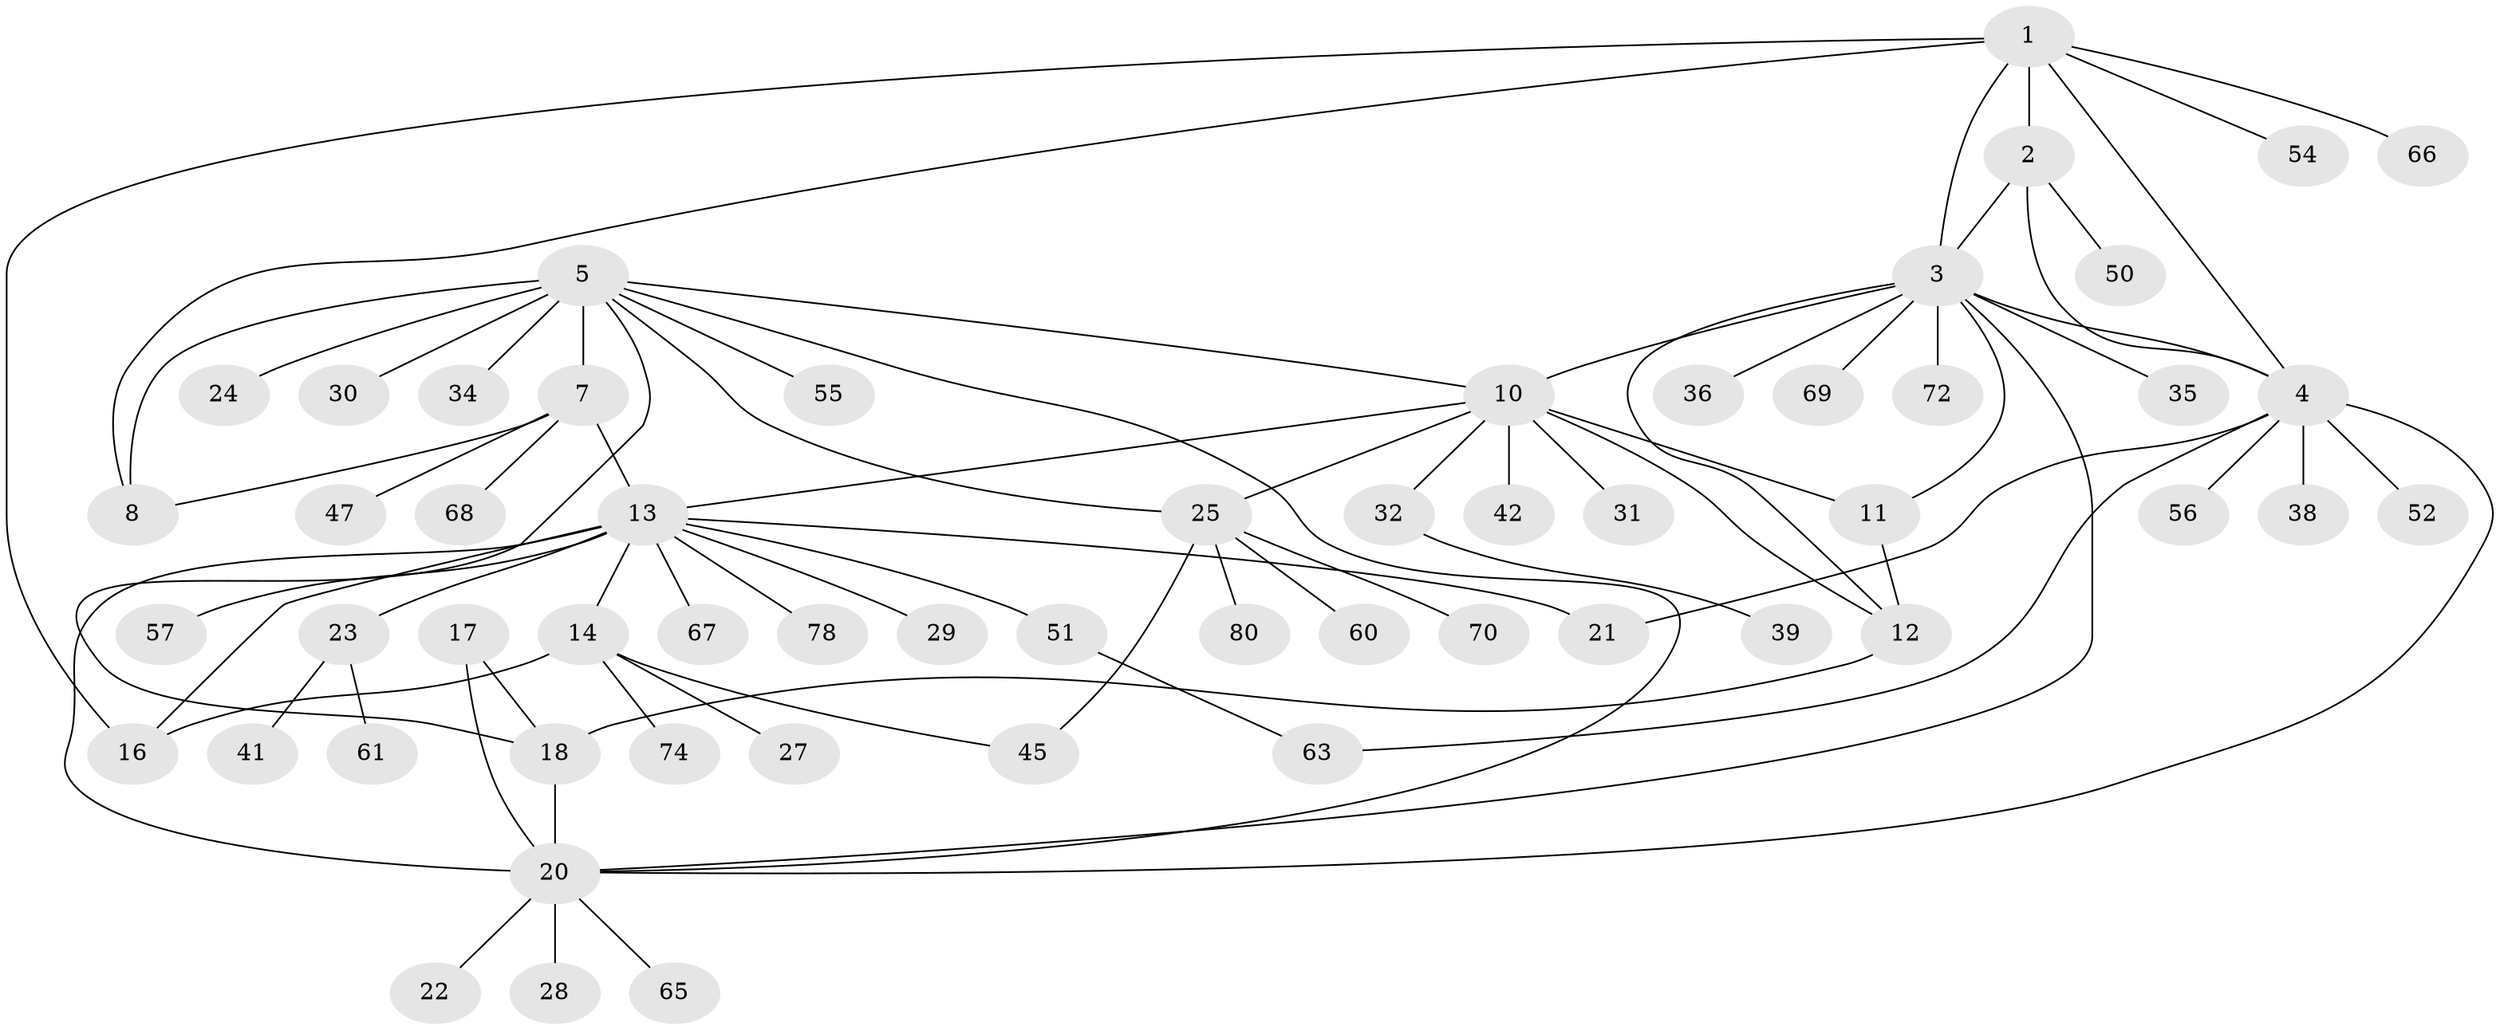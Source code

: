 // original degree distribution, {7: 0.025, 4: 0.05, 8: 0.025, 9: 0.025, 6: 0.075, 3: 0.05, 12: 0.0125, 5: 0.0125, 11: 0.0125, 2: 0.1875, 1: 0.525}
// Generated by graph-tools (version 1.1) at 2025/19/03/04/25 18:19:56]
// undirected, 56 vertices, 76 edges
graph export_dot {
graph [start="1"]
  node [color=gray90,style=filled];
  1;
  2;
  3 [super="+9+40"];
  4;
  5 [super="+6+26"];
  7;
  8;
  10;
  11;
  12 [super="+71+59"];
  13 [super="+15+44"];
  14;
  16;
  17;
  18 [super="+64+76+19"];
  20 [super="+48+46"];
  21;
  22;
  23;
  24;
  25;
  27;
  28 [super="+33"];
  29;
  30 [super="+37"];
  31;
  32 [super="+58"];
  34;
  35;
  36 [super="+77"];
  38 [super="+53"];
  39;
  41;
  42;
  45;
  47 [super="+49"];
  50;
  51;
  52 [super="+62"];
  54;
  55;
  56;
  57;
  60;
  61;
  63;
  65;
  66 [super="+73"];
  67;
  68 [super="+79"];
  69;
  70;
  72;
  74;
  78;
  80;
  1 -- 2;
  1 -- 3;
  1 -- 4;
  1 -- 8;
  1 -- 16;
  1 -- 54;
  1 -- 66;
  2 -- 3;
  2 -- 4;
  2 -- 50;
  3 -- 4;
  3 -- 35;
  3 -- 69;
  3 -- 72;
  3 -- 36;
  3 -- 20;
  3 -- 10;
  3 -- 11;
  3 -- 12;
  4 -- 20;
  4 -- 21;
  4 -- 38;
  4 -- 52;
  4 -- 56;
  4 -- 63;
  5 -- 7 [weight=2];
  5 -- 8 [weight=2];
  5 -- 18;
  5 -- 34;
  5 -- 55;
  5 -- 30;
  5 -- 24;
  5 -- 10;
  5 -- 25;
  5 -- 20;
  7 -- 8;
  7 -- 47;
  7 -- 68;
  7 -- 13;
  10 -- 11;
  10 -- 12;
  10 -- 13;
  10 -- 25;
  10 -- 31;
  10 -- 32;
  10 -- 42;
  11 -- 12;
  12 -- 18;
  13 -- 14 [weight=2];
  13 -- 16 [weight=2];
  13 -- 20;
  13 -- 21;
  13 -- 29;
  13 -- 51;
  13 -- 57;
  13 -- 67;
  13 -- 78;
  13 -- 23;
  14 -- 16;
  14 -- 27;
  14 -- 45;
  14 -- 74;
  17 -- 18 [weight=2];
  17 -- 20;
  18 -- 20 [weight=2];
  20 -- 22;
  20 -- 28;
  20 -- 65;
  23 -- 41;
  23 -- 61;
  25 -- 45;
  25 -- 60;
  25 -- 70;
  25 -- 80;
  32 -- 39;
  51 -- 63;
}
